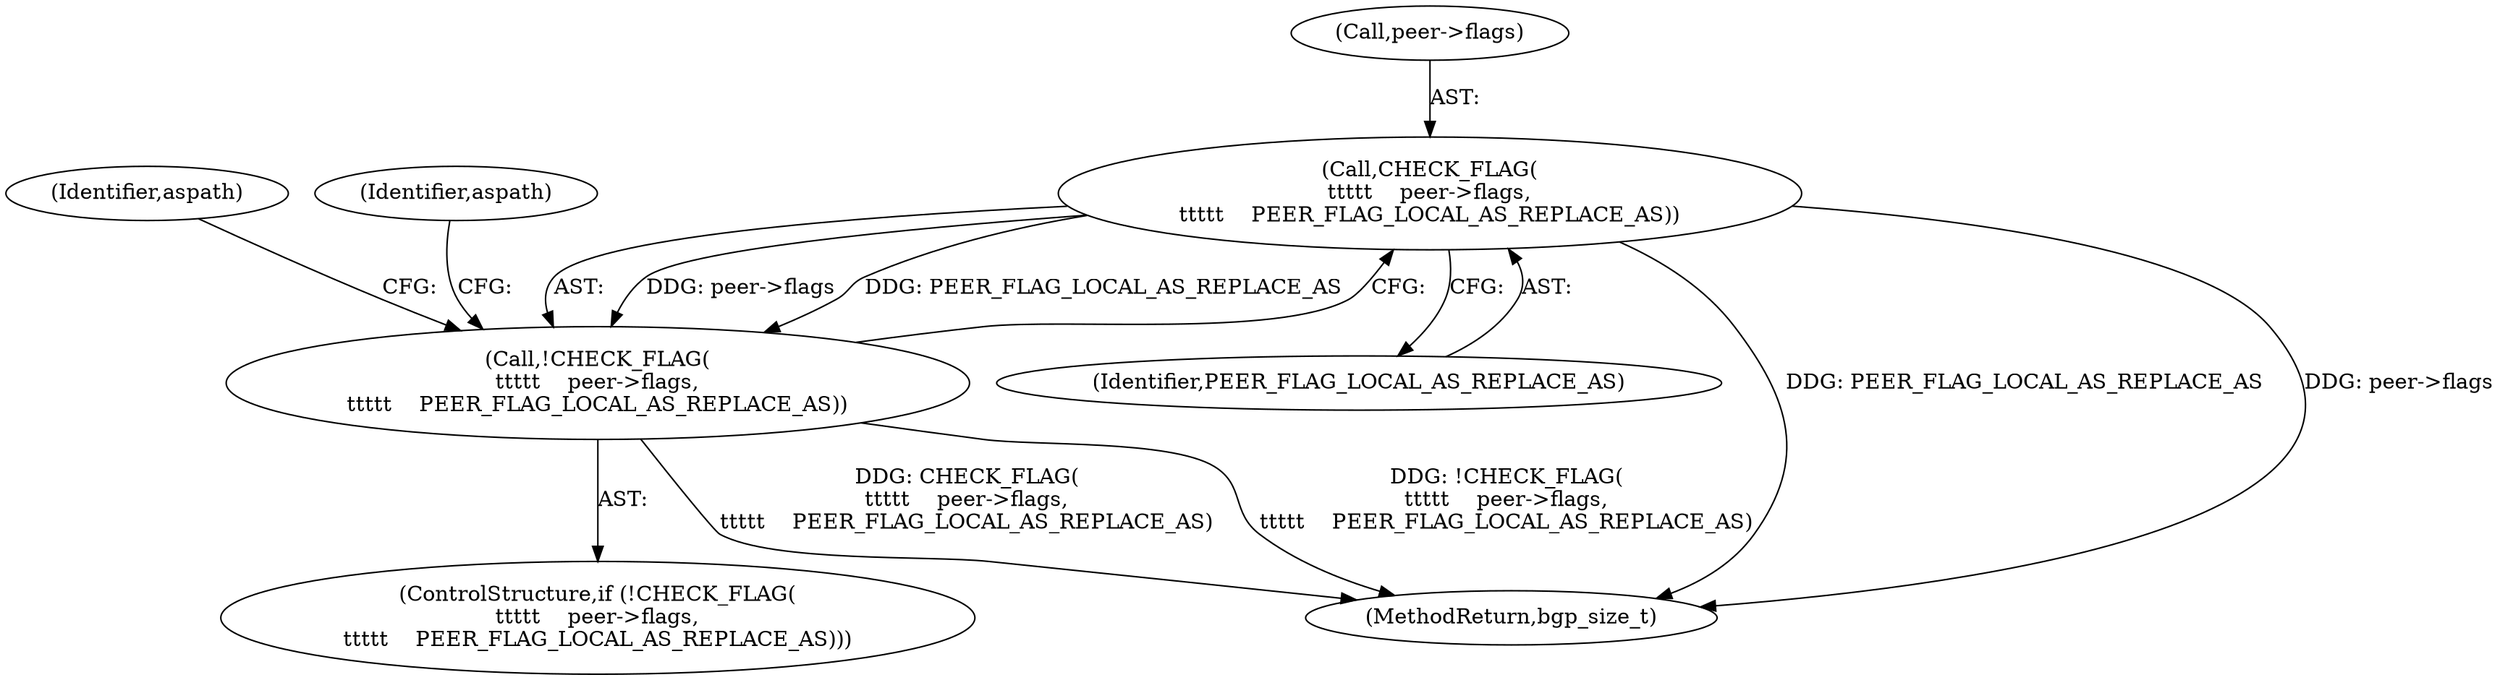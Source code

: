 digraph "0_frr_943d595a018e69b550db08cccba1d0778a86705a_0@pointer" {
"1000326" [label="(Call,CHECK_FLAG(\n\t\t\t\t\t    peer->flags,\n\t\t\t\t\t    PEER_FLAG_LOCAL_AS_REPLACE_AS))"];
"1000325" [label="(Call,!CHECK_FLAG(\n\t\t\t\t\t    peer->flags,\n\t\t\t\t\t    PEER_FLAG_LOCAL_AS_REPLACE_AS))"];
"1000340" [label="(Identifier,aspath)"];
"1000324" [label="(ControlStructure,if (!CHECK_FLAG(\n\t\t\t\t\t    peer->flags,\n\t\t\t\t\t    PEER_FLAG_LOCAL_AS_REPLACE_AS)))"];
"1000330" [label="(Identifier,PEER_FLAG_LOCAL_AS_REPLACE_AS)"];
"1000326" [label="(Call,CHECK_FLAG(\n\t\t\t\t\t    peer->flags,\n\t\t\t\t\t    PEER_FLAG_LOCAL_AS_REPLACE_AS))"];
"1000333" [label="(Identifier,aspath)"];
"1000325" [label="(Call,!CHECK_FLAG(\n\t\t\t\t\t    peer->flags,\n\t\t\t\t\t    PEER_FLAG_LOCAL_AS_REPLACE_AS))"];
"1001316" [label="(MethodReturn,bgp_size_t)"];
"1000327" [label="(Call,peer->flags)"];
"1000326" -> "1000325"  [label="AST: "];
"1000326" -> "1000330"  [label="CFG: "];
"1000327" -> "1000326"  [label="AST: "];
"1000330" -> "1000326"  [label="AST: "];
"1000325" -> "1000326"  [label="CFG: "];
"1000326" -> "1001316"  [label="DDG: PEER_FLAG_LOCAL_AS_REPLACE_AS"];
"1000326" -> "1001316"  [label="DDG: peer->flags"];
"1000326" -> "1000325"  [label="DDG: peer->flags"];
"1000326" -> "1000325"  [label="DDG: PEER_FLAG_LOCAL_AS_REPLACE_AS"];
"1000325" -> "1000324"  [label="AST: "];
"1000333" -> "1000325"  [label="CFG: "];
"1000340" -> "1000325"  [label="CFG: "];
"1000325" -> "1001316"  [label="DDG: CHECK_FLAG(\n\t\t\t\t\t    peer->flags,\n\t\t\t\t\t    PEER_FLAG_LOCAL_AS_REPLACE_AS)"];
"1000325" -> "1001316"  [label="DDG: !CHECK_FLAG(\n\t\t\t\t\t    peer->flags,\n\t\t\t\t\t    PEER_FLAG_LOCAL_AS_REPLACE_AS)"];
}
